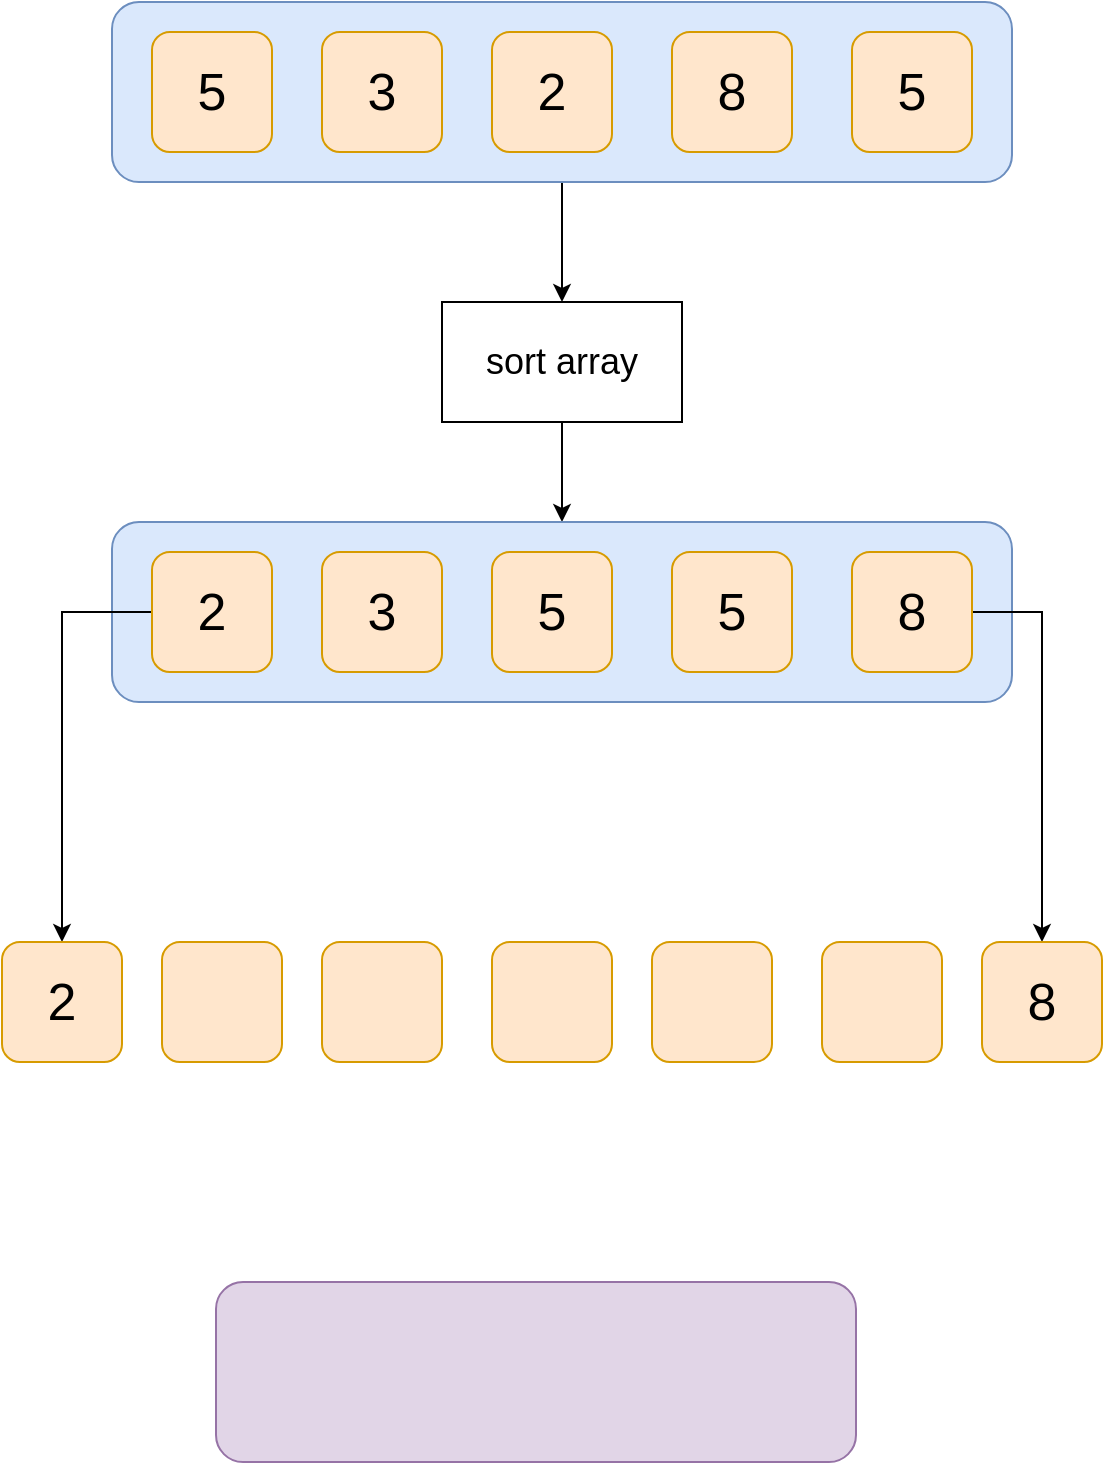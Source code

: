 <mxfile version="12.4.8" type="device"><diagram id="Blc6BBVIp_iSnF2l3-Eg" name="Page-1"><mxGraphModel dx="782" dy="436" grid="1" gridSize="10" guides="1" tooltips="1" connect="1" arrows="1" fold="1" page="1" pageScale="1" pageWidth="827" pageHeight="1169" math="0" shadow="0"><root><mxCell id="0"/><mxCell id="1" parent="0"/><mxCell id="rtMyApL1KgPsibowmCOL-26" value="" style="rounded=1;whiteSpace=wrap;html=1;fillColor=#e1d5e7;strokeColor=#9673a6;fontSize=15;" vertex="1" parent="1"><mxGeometry x="240" y="760" width="320" height="90" as="geometry"/></mxCell><mxCell id="rtMyApL1KgPsibowmCOL-15" style="edgeStyle=orthogonalEdgeStyle;rounded=0;orthogonalLoop=1;jettySize=auto;html=1;" edge="1" parent="1" source="rtMyApL1KgPsibowmCOL-1" target="rtMyApL1KgPsibowmCOL-8"><mxGeometry relative="1" as="geometry"/></mxCell><mxCell id="rtMyApL1KgPsibowmCOL-1" value="" style="rounded=1;whiteSpace=wrap;html=1;fillColor=#dae8fc;strokeColor=#6c8ebf;fontSize=15;" vertex="1" parent="1"><mxGeometry x="188" y="120" width="450" height="90" as="geometry"/></mxCell><mxCell id="rtMyApL1KgPsibowmCOL-2" value="5" style="rounded=1;whiteSpace=wrap;html=1;fillColor=#ffe6cc;strokeColor=#d79b00;fontSize=26;" vertex="1" parent="1"><mxGeometry x="558" y="135" width="60" height="60" as="geometry"/></mxCell><mxCell id="rtMyApL1KgPsibowmCOL-3" value="5" style="rounded=1;whiteSpace=wrap;html=1;fillColor=#ffe6cc;strokeColor=#d79b00;fontSize=26;" vertex="1" parent="1"><mxGeometry x="208" y="135" width="60" height="60" as="geometry"/></mxCell><mxCell id="rtMyApL1KgPsibowmCOL-4" value="3" style="rounded=1;whiteSpace=wrap;html=1;fillColor=#ffe6cc;strokeColor=#d79b00;fontSize=26;" vertex="1" parent="1"><mxGeometry x="293" y="135" width="60" height="60" as="geometry"/></mxCell><mxCell id="rtMyApL1KgPsibowmCOL-5" value="2" style="rounded=1;whiteSpace=wrap;html=1;fillColor=#ffe6cc;strokeColor=#d79b00;fontSize=26;" vertex="1" parent="1"><mxGeometry x="378" y="135" width="60" height="60" as="geometry"/></mxCell><mxCell id="rtMyApL1KgPsibowmCOL-6" value="8" style="rounded=1;whiteSpace=wrap;html=1;fillColor=#ffe6cc;strokeColor=#d79b00;fontSize=26;" vertex="1" parent="1"><mxGeometry x="468" y="135" width="60" height="60" as="geometry"/></mxCell><mxCell id="rtMyApL1KgPsibowmCOL-7" style="edgeStyle=orthogonalEdgeStyle;rounded=0;orthogonalLoop=1;jettySize=auto;html=1;entryX=0.5;entryY=0;entryDx=0;entryDy=0;" edge="1" parent="1" source="rtMyApL1KgPsibowmCOL-8" target="rtMyApL1KgPsibowmCOL-9"><mxGeometry relative="1" as="geometry"/></mxCell><mxCell id="rtMyApL1KgPsibowmCOL-8" value="sort array" style="rounded=0;whiteSpace=wrap;html=1;fontSize=18;" vertex="1" parent="1"><mxGeometry x="353" y="270" width="120" height="60" as="geometry"/></mxCell><mxCell id="rtMyApL1KgPsibowmCOL-9" value="" style="rounded=1;whiteSpace=wrap;html=1;fillColor=#dae8fc;strokeColor=#6c8ebf;fontSize=15;" vertex="1" parent="1"><mxGeometry x="188" y="380" width="450" height="90" as="geometry"/></mxCell><mxCell id="rtMyApL1KgPsibowmCOL-25" style="edgeStyle=orthogonalEdgeStyle;rounded=0;orthogonalLoop=1;jettySize=auto;html=1;entryX=0.5;entryY=0;entryDx=0;entryDy=0;" edge="1" parent="1" source="rtMyApL1KgPsibowmCOL-10" target="rtMyApL1KgPsibowmCOL-23"><mxGeometry relative="1" as="geometry"/></mxCell><mxCell id="rtMyApL1KgPsibowmCOL-10" value="8" style="rounded=1;whiteSpace=wrap;html=1;fillColor=#ffe6cc;strokeColor=#d79b00;fontSize=26;" vertex="1" parent="1"><mxGeometry x="558" y="395" width="60" height="60" as="geometry"/></mxCell><mxCell id="rtMyApL1KgPsibowmCOL-24" style="edgeStyle=orthogonalEdgeStyle;rounded=0;orthogonalLoop=1;jettySize=auto;html=1;entryX=0.5;entryY=0;entryDx=0;entryDy=0;" edge="1" parent="1" source="rtMyApL1KgPsibowmCOL-11" target="rtMyApL1KgPsibowmCOL-16"><mxGeometry relative="1" as="geometry"/></mxCell><mxCell id="rtMyApL1KgPsibowmCOL-11" value="2" style="rounded=1;whiteSpace=wrap;html=1;fillColor=#ffe6cc;strokeColor=#d79b00;fontSize=26;" vertex="1" parent="1"><mxGeometry x="208" y="395" width="60" height="60" as="geometry"/></mxCell><mxCell id="rtMyApL1KgPsibowmCOL-12" value="3" style="rounded=1;whiteSpace=wrap;html=1;fillColor=#ffe6cc;strokeColor=#d79b00;fontSize=26;" vertex="1" parent="1"><mxGeometry x="293" y="395" width="60" height="60" as="geometry"/></mxCell><mxCell id="rtMyApL1KgPsibowmCOL-13" value="5" style="rounded=1;whiteSpace=wrap;html=1;fillColor=#ffe6cc;strokeColor=#d79b00;fontSize=26;" vertex="1" parent="1"><mxGeometry x="378" y="395" width="60" height="60" as="geometry"/></mxCell><mxCell id="rtMyApL1KgPsibowmCOL-14" value="5" style="rounded=1;whiteSpace=wrap;html=1;fillColor=#ffe6cc;strokeColor=#d79b00;fontSize=26;" vertex="1" parent="1"><mxGeometry x="468" y="395" width="60" height="60" as="geometry"/></mxCell><mxCell id="rtMyApL1KgPsibowmCOL-16" value="2" style="rounded=1;whiteSpace=wrap;html=1;fillColor=#ffe6cc;strokeColor=#d79b00;fontSize=26;" vertex="1" parent="1"><mxGeometry x="133" y="590" width="60" height="60" as="geometry"/></mxCell><mxCell id="rtMyApL1KgPsibowmCOL-17" value="" style="rounded=1;whiteSpace=wrap;html=1;fillColor=#ffe6cc;strokeColor=#d79b00;fontSize=26;" vertex="1" parent="1"><mxGeometry x="213" y="590" width="60" height="60" as="geometry"/></mxCell><mxCell id="rtMyApL1KgPsibowmCOL-18" value="" style="rounded=1;whiteSpace=wrap;html=1;fillColor=#ffe6cc;strokeColor=#d79b00;fontSize=26;" vertex="1" parent="1"><mxGeometry x="293" y="590" width="60" height="60" as="geometry"/></mxCell><mxCell id="rtMyApL1KgPsibowmCOL-19" value="" style="rounded=1;whiteSpace=wrap;html=1;fillColor=#ffe6cc;strokeColor=#d79b00;fontSize=26;" vertex="1" parent="1"><mxGeometry x="378" y="590" width="60" height="60" as="geometry"/></mxCell><mxCell id="rtMyApL1KgPsibowmCOL-20" value="" style="rounded=1;whiteSpace=wrap;html=1;fillColor=#ffe6cc;strokeColor=#d79b00;fontSize=26;" vertex="1" parent="1"><mxGeometry x="458" y="590" width="60" height="60" as="geometry"/></mxCell><mxCell id="rtMyApL1KgPsibowmCOL-22" value="" style="rounded=1;whiteSpace=wrap;html=1;fillColor=#ffe6cc;strokeColor=#d79b00;fontSize=26;" vertex="1" parent="1"><mxGeometry x="543" y="590" width="60" height="60" as="geometry"/></mxCell><mxCell id="rtMyApL1KgPsibowmCOL-23" value="8" style="rounded=1;whiteSpace=wrap;html=1;fillColor=#ffe6cc;strokeColor=#d79b00;fontSize=26;" vertex="1" parent="1"><mxGeometry x="623" y="590" width="60" height="60" as="geometry"/></mxCell></root></mxGraphModel></diagram></mxfile>